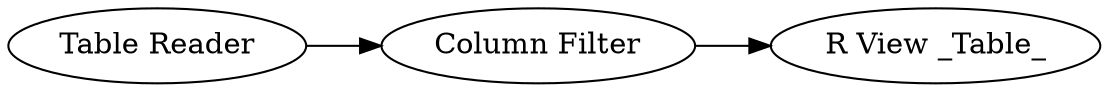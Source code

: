digraph {
	752 -> 753
	750 -> 752
	750 [label="Table Reader"]
	752 [label="Column Filter"]
	753 [label="R View _Table_"]
	rankdir=LR
}
